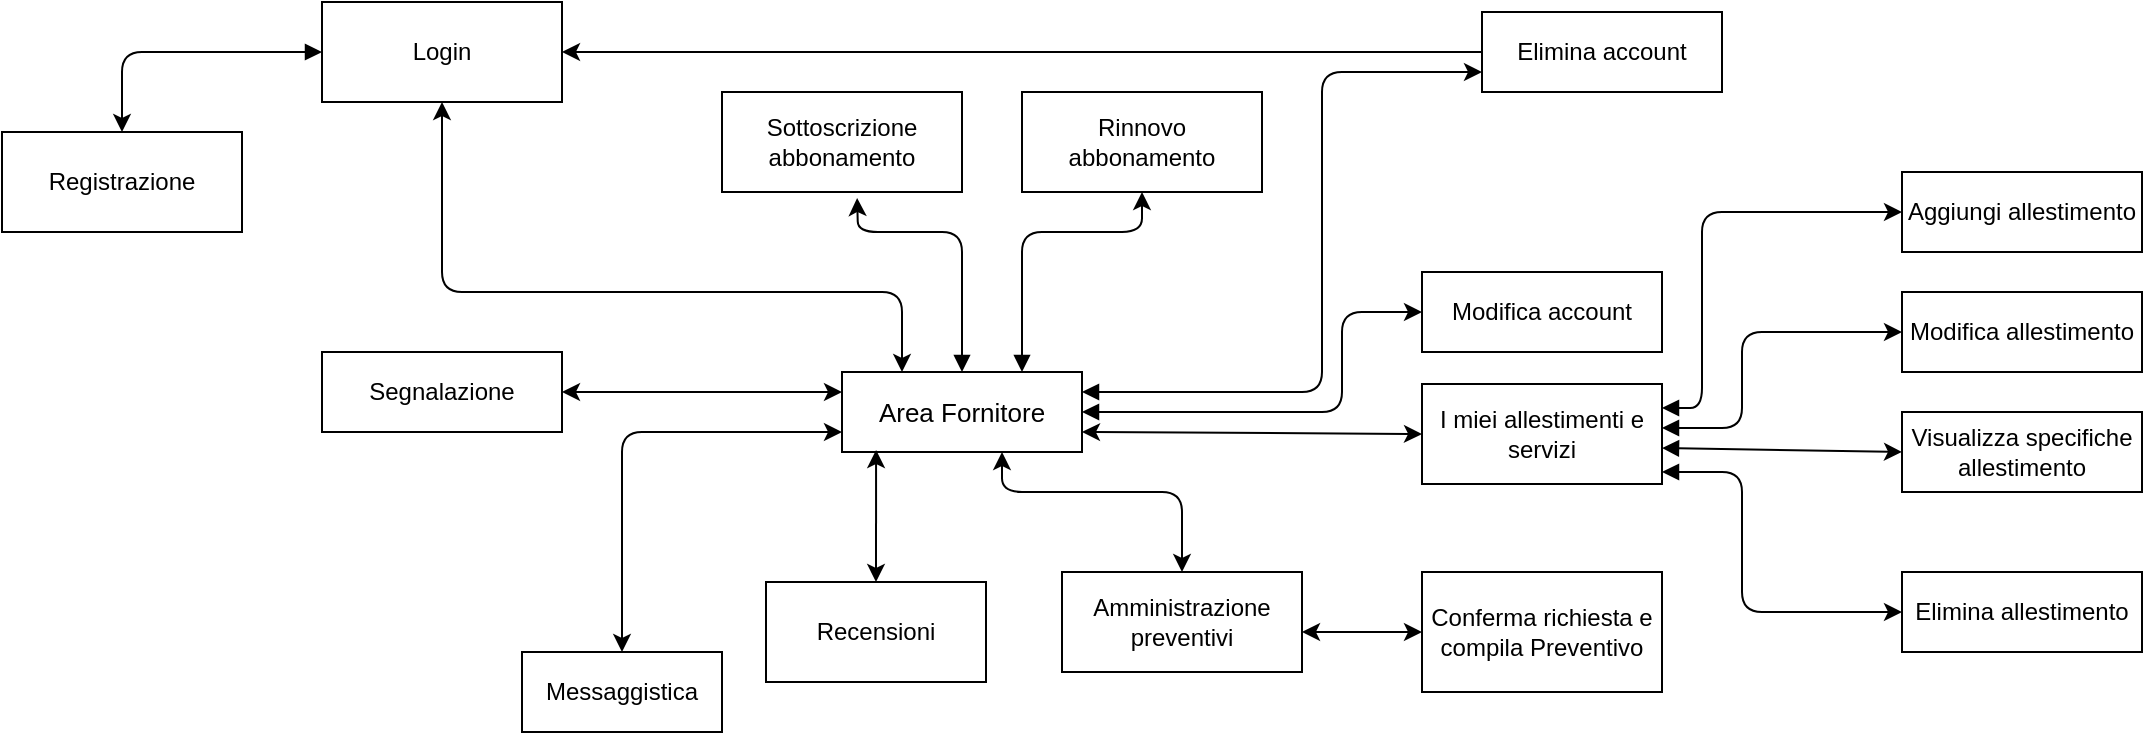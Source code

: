 <mxfile version="13.10.0" type="device"><diagram id="l1uhq25bijWex8HGuU8z" name="Page-1"><mxGraphModel dx="1848" dy="567" grid="1" gridSize="10" guides="1" tooltips="1" connect="1" arrows="1" fold="1" page="1" pageScale="1" pageWidth="827" pageHeight="1169" math="0" shadow="0"><root><mxCell id="0"/><mxCell id="1" parent="0"/><mxCell id="e71iWbvt18nSSoOmyWjL-3" value="Login" style="rounded=0;whiteSpace=wrap;html=1;" parent="1" vertex="1"><mxGeometry x="50" y="95" width="120" height="50" as="geometry"/></mxCell><mxCell id="e71iWbvt18nSSoOmyWjL-4" value="Registrazione" style="rounded=0;whiteSpace=wrap;html=1;" parent="1" vertex="1"><mxGeometry x="-110" y="160" width="120" height="50" as="geometry"/></mxCell><mxCell id="e71iWbvt18nSSoOmyWjL-5" value="" style="endArrow=classic;html=1;exitX=0;exitY=0.5;exitDx=0;exitDy=0;entryX=0.5;entryY=0;entryDx=0;entryDy=0;startArrow=block;startFill=1;" parent="1" source="e71iWbvt18nSSoOmyWjL-3" target="e71iWbvt18nSSoOmyWjL-4" edge="1"><mxGeometry width="50" height="50" relative="1" as="geometry"><mxPoint x="390" y="270" as="sourcePoint"/><mxPoint x="440" y="220" as="targetPoint"/><Array as="points"><mxPoint x="-50" y="120"/></Array></mxGeometry></mxCell><mxCell id="e71iWbvt18nSSoOmyWjL-8" value="Sottoscrizione abbonamento" style="rounded=0;whiteSpace=wrap;html=1;" parent="1" vertex="1"><mxGeometry x="250" y="140" width="120" height="50" as="geometry"/></mxCell><mxCell id="e71iWbvt18nSSoOmyWjL-9" value="Area Fornitore" style="rounded=0;whiteSpace=wrap;html=1;fontSize=13;" parent="1" vertex="1"><mxGeometry x="310" y="280" width="120" height="40" as="geometry"/></mxCell><mxCell id="e71iWbvt18nSSoOmyWjL-10" value="Modifica account" style="rounded=0;whiteSpace=wrap;html=1;" parent="1" vertex="1"><mxGeometry x="600" y="230" width="120" height="40" as="geometry"/></mxCell><mxCell id="e71iWbvt18nSSoOmyWjL-11" value="Elimina account" style="rounded=0;whiteSpace=wrap;html=1;" parent="1" vertex="1"><mxGeometry x="630" y="100" width="120" height="40" as="geometry"/></mxCell><mxCell id="e71iWbvt18nSSoOmyWjL-12" value="" style="endArrow=classic;html=1;exitX=0;exitY=0.5;exitDx=0;exitDy=0;entryX=1;entryY=0.5;entryDx=0;entryDy=0;" parent="1" source="e71iWbvt18nSSoOmyWjL-11" edge="1"><mxGeometry width="50" height="50" relative="1" as="geometry"><mxPoint x="600" y="120.5" as="sourcePoint"/><mxPoint x="170" y="120.0" as="targetPoint"/></mxGeometry></mxCell><mxCell id="e71iWbvt18nSSoOmyWjL-16" value="" style="endArrow=classic;html=1;exitX=1;exitY=0.25;exitDx=0;exitDy=0;startArrow=block;startFill=1;entryX=0;entryY=0.75;entryDx=0;entryDy=0;" parent="1" source="e71iWbvt18nSSoOmyWjL-9" edge="1" target="e71iWbvt18nSSoOmyWjL-11"><mxGeometry width="50" height="50" relative="1" as="geometry"><mxPoint x="530" y="302.5" as="sourcePoint"/><mxPoint x="600" y="160" as="targetPoint"/><Array as="points"><mxPoint x="550" y="290"/><mxPoint x="550" y="130"/></Array></mxGeometry></mxCell><mxCell id="e71iWbvt18nSSoOmyWjL-18" value="" style="endArrow=classic;html=1;entryX=0;entryY=0.5;entryDx=0;entryDy=0;startArrow=block;startFill=1;" parent="1" target="e71iWbvt18nSSoOmyWjL-10" edge="1"><mxGeometry width="50" height="50" relative="1" as="geometry"><mxPoint x="430" y="300" as="sourcePoint"/><mxPoint x="580" y="252.5" as="targetPoint"/><Array as="points"><mxPoint x="560" y="300"/><mxPoint x="560" y="250"/></Array></mxGeometry></mxCell><mxCell id="e71iWbvt18nSSoOmyWjL-19" value="Rinnovo abbonamento" style="rounded=0;whiteSpace=wrap;html=1;" parent="1" vertex="1"><mxGeometry x="400" y="140" width="120" height="50" as="geometry"/></mxCell><mxCell id="e71iWbvt18nSSoOmyWjL-21" value="" style="endArrow=classic;html=1;entryX=0.5;entryY=1;entryDx=0;entryDy=0;exitX=0.75;exitY=0;exitDx=0;exitDy=0;startArrow=block;startFill=1;" parent="1" target="e71iWbvt18nSSoOmyWjL-19" edge="1" source="e71iWbvt18nSSoOmyWjL-9"><mxGeometry width="50" height="50" relative="1" as="geometry"><mxPoint x="400" y="230" as="sourcePoint"/><mxPoint x="320" y="200.0" as="targetPoint"/><Array as="points"><mxPoint x="400" y="210"/><mxPoint x="460" y="210"/></Array></mxGeometry></mxCell><mxCell id="e71iWbvt18nSSoOmyWjL-22" value="I miei allestimenti e servizi" style="rounded=0;whiteSpace=wrap;html=1;" parent="1" vertex="1"><mxGeometry x="600" y="286" width="120" height="50" as="geometry"/></mxCell><mxCell id="e71iWbvt18nSSoOmyWjL-23" value="" style="endArrow=classic;startArrow=classic;html=1;exitX=1;exitY=0.75;exitDx=0;exitDy=0;entryX=0;entryY=0.5;entryDx=0;entryDy=0;" parent="1" source="e71iWbvt18nSSoOmyWjL-9" target="e71iWbvt18nSSoOmyWjL-22" edge="1"><mxGeometry width="50" height="50" relative="1" as="geometry"><mxPoint x="430" y="300" as="sourcePoint"/><mxPoint x="600" y="280" as="targetPoint"/></mxGeometry></mxCell><mxCell id="e71iWbvt18nSSoOmyWjL-25" value="Aggiungi allestimento" style="rounded=0;whiteSpace=wrap;html=1;" parent="1" vertex="1"><mxGeometry x="840" y="180" width="120" height="40" as="geometry"/></mxCell><mxCell id="e71iWbvt18nSSoOmyWjL-27" value="" style="endArrow=classic;html=1;entryX=0;entryY=0.5;entryDx=0;entryDy=0;startArrow=block;startFill=1;" parent="1" target="e71iWbvt18nSSoOmyWjL-25" edge="1"><mxGeometry width="50" height="50" relative="1" as="geometry"><mxPoint x="720" y="298" as="sourcePoint"/><mxPoint x="820" y="338" as="targetPoint"/><Array as="points"><mxPoint x="740" y="298"/><mxPoint x="740" y="200"/></Array></mxGeometry></mxCell><mxCell id="e71iWbvt18nSSoOmyWjL-28" value="Modifica allestimento" style="rounded=0;whiteSpace=wrap;html=1;" parent="1" vertex="1"><mxGeometry x="840" y="240" width="120" height="40" as="geometry"/></mxCell><mxCell id="e71iWbvt18nSSoOmyWjL-29" value="" style="endArrow=classic;html=1;entryX=0;entryY=0.5;entryDx=0;entryDy=0;startArrow=block;startFill=1;" parent="1" target="e71iWbvt18nSSoOmyWjL-28" edge="1"><mxGeometry width="50" height="50" relative="1" as="geometry"><mxPoint x="720" y="308" as="sourcePoint"/><mxPoint x="780" y="348.0" as="targetPoint"/><Array as="points"><mxPoint x="760" y="308"/><mxPoint x="760" y="260"/></Array></mxGeometry></mxCell><mxCell id="e71iWbvt18nSSoOmyWjL-30" value="Visualizza specifiche allestimento" style="rounded=0;whiteSpace=wrap;html=1;" parent="1" vertex="1"><mxGeometry x="840" y="300" width="120" height="40" as="geometry"/></mxCell><mxCell id="e71iWbvt18nSSoOmyWjL-31" value="Elimina allestimento" style="rounded=0;whiteSpace=wrap;html=1;" parent="1" vertex="1"><mxGeometry x="840" y="380" width="120" height="40" as="geometry"/></mxCell><mxCell id="e71iWbvt18nSSoOmyWjL-32" value="" style="endArrow=classic;html=1;entryX=0;entryY=0.5;entryDx=0;entryDy=0;startArrow=block;startFill=1;" parent="1" target="e71iWbvt18nSSoOmyWjL-30" edge="1"><mxGeometry width="50" height="50" relative="1" as="geometry"><mxPoint x="720" y="318" as="sourcePoint"/><mxPoint x="790" y="268.0" as="targetPoint"/><Array as="points"/></mxGeometry></mxCell><mxCell id="e71iWbvt18nSSoOmyWjL-33" value="" style="endArrow=classic;html=1;entryX=0;entryY=0.5;entryDx=0;entryDy=0;startArrow=block;startFill=1;" parent="1" target="e71iWbvt18nSSoOmyWjL-31" edge="1"><mxGeometry width="50" height="50" relative="1" as="geometry"><mxPoint x="720" y="330" as="sourcePoint"/><mxPoint x="790" y="318.0" as="targetPoint"/><Array as="points"><mxPoint x="760" y="330"/><mxPoint x="760" y="400"/></Array></mxGeometry></mxCell><mxCell id="e71iWbvt18nSSoOmyWjL-34" value="Segnalazione" style="rounded=0;whiteSpace=wrap;html=1;" parent="1" vertex="1"><mxGeometry x="50" y="270" width="120" height="40" as="geometry"/></mxCell><mxCell id="e71iWbvt18nSSoOmyWjL-35" value="" style="endArrow=classic;startArrow=classic;html=1;entryX=0;entryY=0.25;entryDx=0;entryDy=0;exitX=1;exitY=0.5;exitDx=0;exitDy=0;" parent="1" source="e71iWbvt18nSSoOmyWjL-34" target="e71iWbvt18nSSoOmyWjL-9" edge="1"><mxGeometry width="50" height="50" relative="1" as="geometry"><mxPoint x="-30" y="400" as="sourcePoint"/><mxPoint x="50" y="360" as="targetPoint"/><Array as="points"/></mxGeometry></mxCell><mxCell id="e71iWbvt18nSSoOmyWjL-36" value="Amministrazione preventivi" style="rounded=0;whiteSpace=wrap;html=1;" parent="1" vertex="1"><mxGeometry x="420" y="380" width="120" height="50" as="geometry"/></mxCell><mxCell id="e71iWbvt18nSSoOmyWjL-37" value="" style="endArrow=classic;startArrow=classic;html=1;exitX=0.5;exitY=0;exitDx=0;exitDy=0;" parent="1" source="e71iWbvt18nSSoOmyWjL-36" edge="1"><mxGeometry width="50" height="50" relative="1" as="geometry"><mxPoint x="340" y="370" as="sourcePoint"/><mxPoint x="390" y="320" as="targetPoint"/><Array as="points"><mxPoint x="480" y="340"/><mxPoint x="390" y="340"/></Array></mxGeometry></mxCell><mxCell id="e71iWbvt18nSSoOmyWjL-38" value="Conferma richiesta e compila Preventivo" style="rounded=0;whiteSpace=wrap;html=1;" parent="1" vertex="1"><mxGeometry x="600" y="380" width="120" height="60" as="geometry"/></mxCell><mxCell id="e71iWbvt18nSSoOmyWjL-39" value="" style="endArrow=classic;startArrow=classic;html=1;entryX=0;entryY=0.5;entryDx=0;entryDy=0;" parent="1" target="e71iWbvt18nSSoOmyWjL-38" edge="1"><mxGeometry width="50" height="50" relative="1" as="geometry"><mxPoint x="540" y="410" as="sourcePoint"/><mxPoint x="590" y="360" as="targetPoint"/></mxGeometry></mxCell><mxCell id="e71iWbvt18nSSoOmyWjL-40" value="Recensioni" style="rounded=0;whiteSpace=wrap;html=1;" parent="1" vertex="1"><mxGeometry x="272" y="385" width="110" height="50" as="geometry"/></mxCell><mxCell id="e71iWbvt18nSSoOmyWjL-41" value="" style="endArrow=classic;startArrow=classic;html=1;exitX=0.5;exitY=0;exitDx=0;exitDy=0;entryX=0.142;entryY=0.975;entryDx=0;entryDy=0;entryPerimeter=0;" parent="1" source="e71iWbvt18nSSoOmyWjL-40" target="e71iWbvt18nSSoOmyWjL-9" edge="1"><mxGeometry width="50" height="50" relative="1" as="geometry"><mxPoint x="310" y="370" as="sourcePoint"/><mxPoint x="360" y="320" as="targetPoint"/><Array as="points"/></mxGeometry></mxCell><mxCell id="e71iWbvt18nSSoOmyWjL-44" value="Messaggistica" style="rounded=0;whiteSpace=wrap;html=1;" parent="1" vertex="1"><mxGeometry x="150" y="420" width="100" height="40" as="geometry"/></mxCell><mxCell id="vjubRWh42rnvVnYUBhuu-1" value="" style="endArrow=classic;startArrow=classic;html=1;exitX=0.5;exitY=0;exitDx=0;exitDy=0;" parent="1" source="e71iWbvt18nSSoOmyWjL-44" edge="1"><mxGeometry width="50" height="50" relative="1" as="geometry"><mxPoint x="200" y="280" as="sourcePoint"/><mxPoint x="310" y="310" as="targetPoint"/><Array as="points"><mxPoint x="200" y="310"/></Array></mxGeometry></mxCell><mxCell id="K5kxSKNSKNghqmSSbEkl-1" value="" style="endArrow=classic;html=1;entryX=0.563;entryY=1.06;entryDx=0;entryDy=0;entryPerimeter=0;exitX=0.5;exitY=0;exitDx=0;exitDy=0;startArrow=block;startFill=1;" edge="1" parent="1" source="e71iWbvt18nSSoOmyWjL-9" target="e71iWbvt18nSSoOmyWjL-8"><mxGeometry width="50" height="50" relative="1" as="geometry"><mxPoint x="430" y="280" as="sourcePoint"/><mxPoint x="480" y="230" as="targetPoint"/><Array as="points"><mxPoint x="370" y="210"/><mxPoint x="318" y="210"/></Array></mxGeometry></mxCell><mxCell id="K5kxSKNSKNghqmSSbEkl-2" value="" style="endArrow=classic;startArrow=classic;html=1;exitX=0.5;exitY=1;exitDx=0;exitDy=0;entryX=0.25;entryY=0;entryDx=0;entryDy=0;" edge="1" parent="1" source="e71iWbvt18nSSoOmyWjL-3" target="e71iWbvt18nSSoOmyWjL-9"><mxGeometry width="50" height="50" relative="1" as="geometry"><mxPoint x="320" y="280" as="sourcePoint"/><mxPoint x="370" y="230" as="targetPoint"/><Array as="points"><mxPoint x="110" y="240"/><mxPoint x="340" y="240"/></Array></mxGeometry></mxCell></root></mxGraphModel></diagram></mxfile>